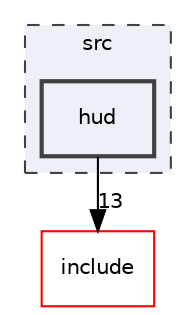 digraph "/Users/runner/work/chess/chess/src/hud"
{
 // LATEX_PDF_SIZE
  bgcolor="transparent";
  edge [fontname="Helvetica",fontsize="10",labelfontname="Helvetica",labelfontsize="10"];
  node [fontname="Helvetica",fontsize="10",shape=record];
  compound=true
  subgraph clusterdir_68267d1309a1af8e8297ef4c3efbcdba {
    graph [ bgcolor="#edf0f7", pencolor="grey25", style="filled,dashed,", label="src", fontname="Helvetica", fontsize="10", URL="dir_68267d1309a1af8e8297ef4c3efbcdba.html"]
  dir_47f8c9664a0c75d525313679f84f9445 [shape=box, label="hud", style="filled,bold,", fillcolor="#edf0f7", color="grey25", URL="dir_47f8c9664a0c75d525313679f84f9445.html"];
  }
  dir_d44c64559bbebec7f509842c48db8b23 [shape=box, label="include", style="", fillcolor="#edf0f7", color="red", URL="dir_d44c64559bbebec7f509842c48db8b23.html"];
  dir_47f8c9664a0c75d525313679f84f9445->dir_d44c64559bbebec7f509842c48db8b23 [headlabel="13", labeldistance=1.5 headhref="dir_000005_000006.html"];
}
